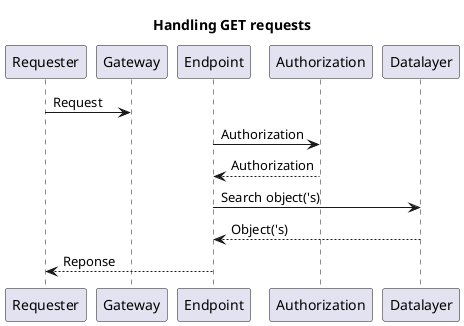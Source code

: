 @startuml
title: Handling GET requests
Requester -> Gateway: Request
Endpoint -> Authorization  : Authorization
Authorization --> Endpoint  : Authorization
Endpoint -> Datalayer : Search object('s)
Datalayer --> Endpoint: Object('s)
Endpoint --> Requester: Reponse
@enduml